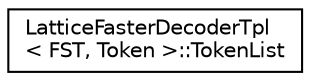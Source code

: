 digraph "Graphical Class Hierarchy"
{
  edge [fontname="Helvetica",fontsize="10",labelfontname="Helvetica",labelfontsize="10"];
  node [fontname="Helvetica",fontsize="10",shape=record];
  rankdir="LR";
  Node0 [label="LatticeFasterDecoderTpl\l\< FST, Token \>::TokenList",height=0.2,width=0.4,color="black", fillcolor="white", style="filled",URL="$structkaldi_1_1LatticeFasterDecoderTpl_1_1TokenList.html"];
}
